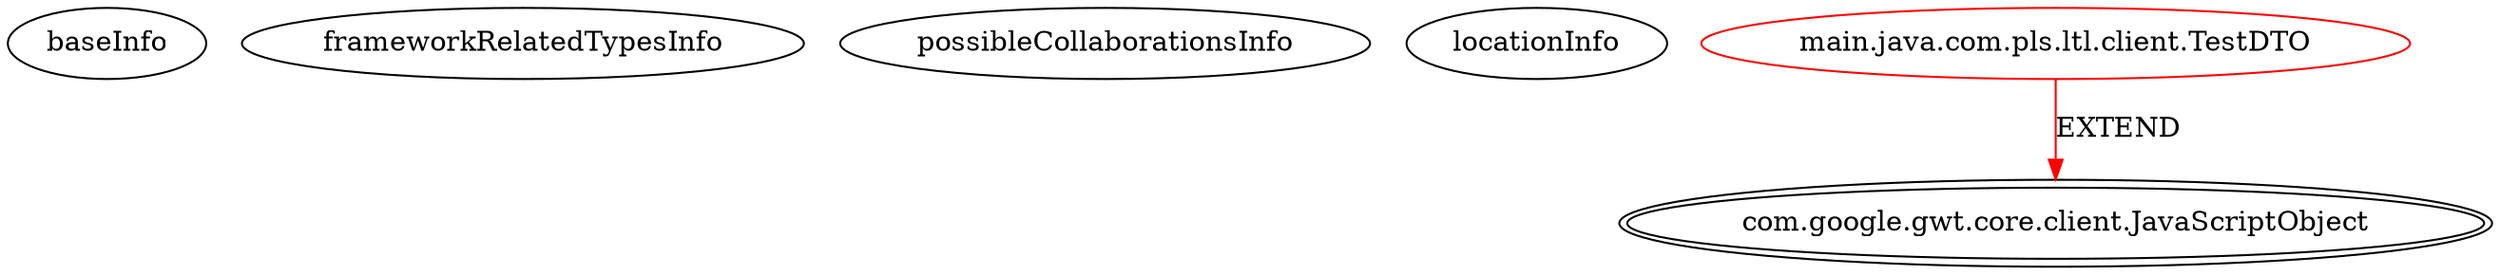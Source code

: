digraph {
baseInfo[graphId=759,category="extension_graph",isAnonymous=false,possibleRelation=false]
frameworkRelatedTypesInfo[0="com.google.gwt.core.client.JavaScriptObject"]
possibleCollaborationsInfo[]
locationInfo[projectName="asobazol-pls",filePath="/asobazol-pls/pls-master/ltl-ui/src/main/java/com/pls/ltl/client/TestDTO.java",contextSignature="TestDTO",graphId="759"]
0[label="main.java.com.pls.ltl.client.TestDTO",vertexType="ROOT_CLIENT_CLASS_DECLARATION",isFrameworkType=false,color=red]
1[label="com.google.gwt.core.client.JavaScriptObject",vertexType="FRAMEWORK_CLASS_TYPE",isFrameworkType=true,peripheries=2]
0->1[label="EXTEND",color=red]
}
